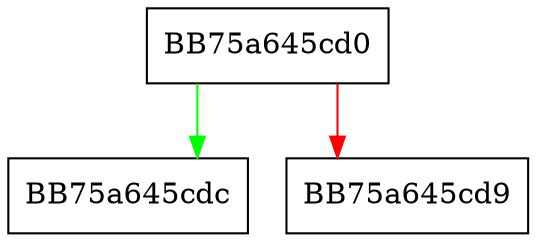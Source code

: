 digraph set_address_range {
  node [shape="box"];
  graph [splines=ortho];
  BB75a645cd0 -> BB75a645cdc [color="green"];
  BB75a645cd0 -> BB75a645cd9 [color="red"];
}